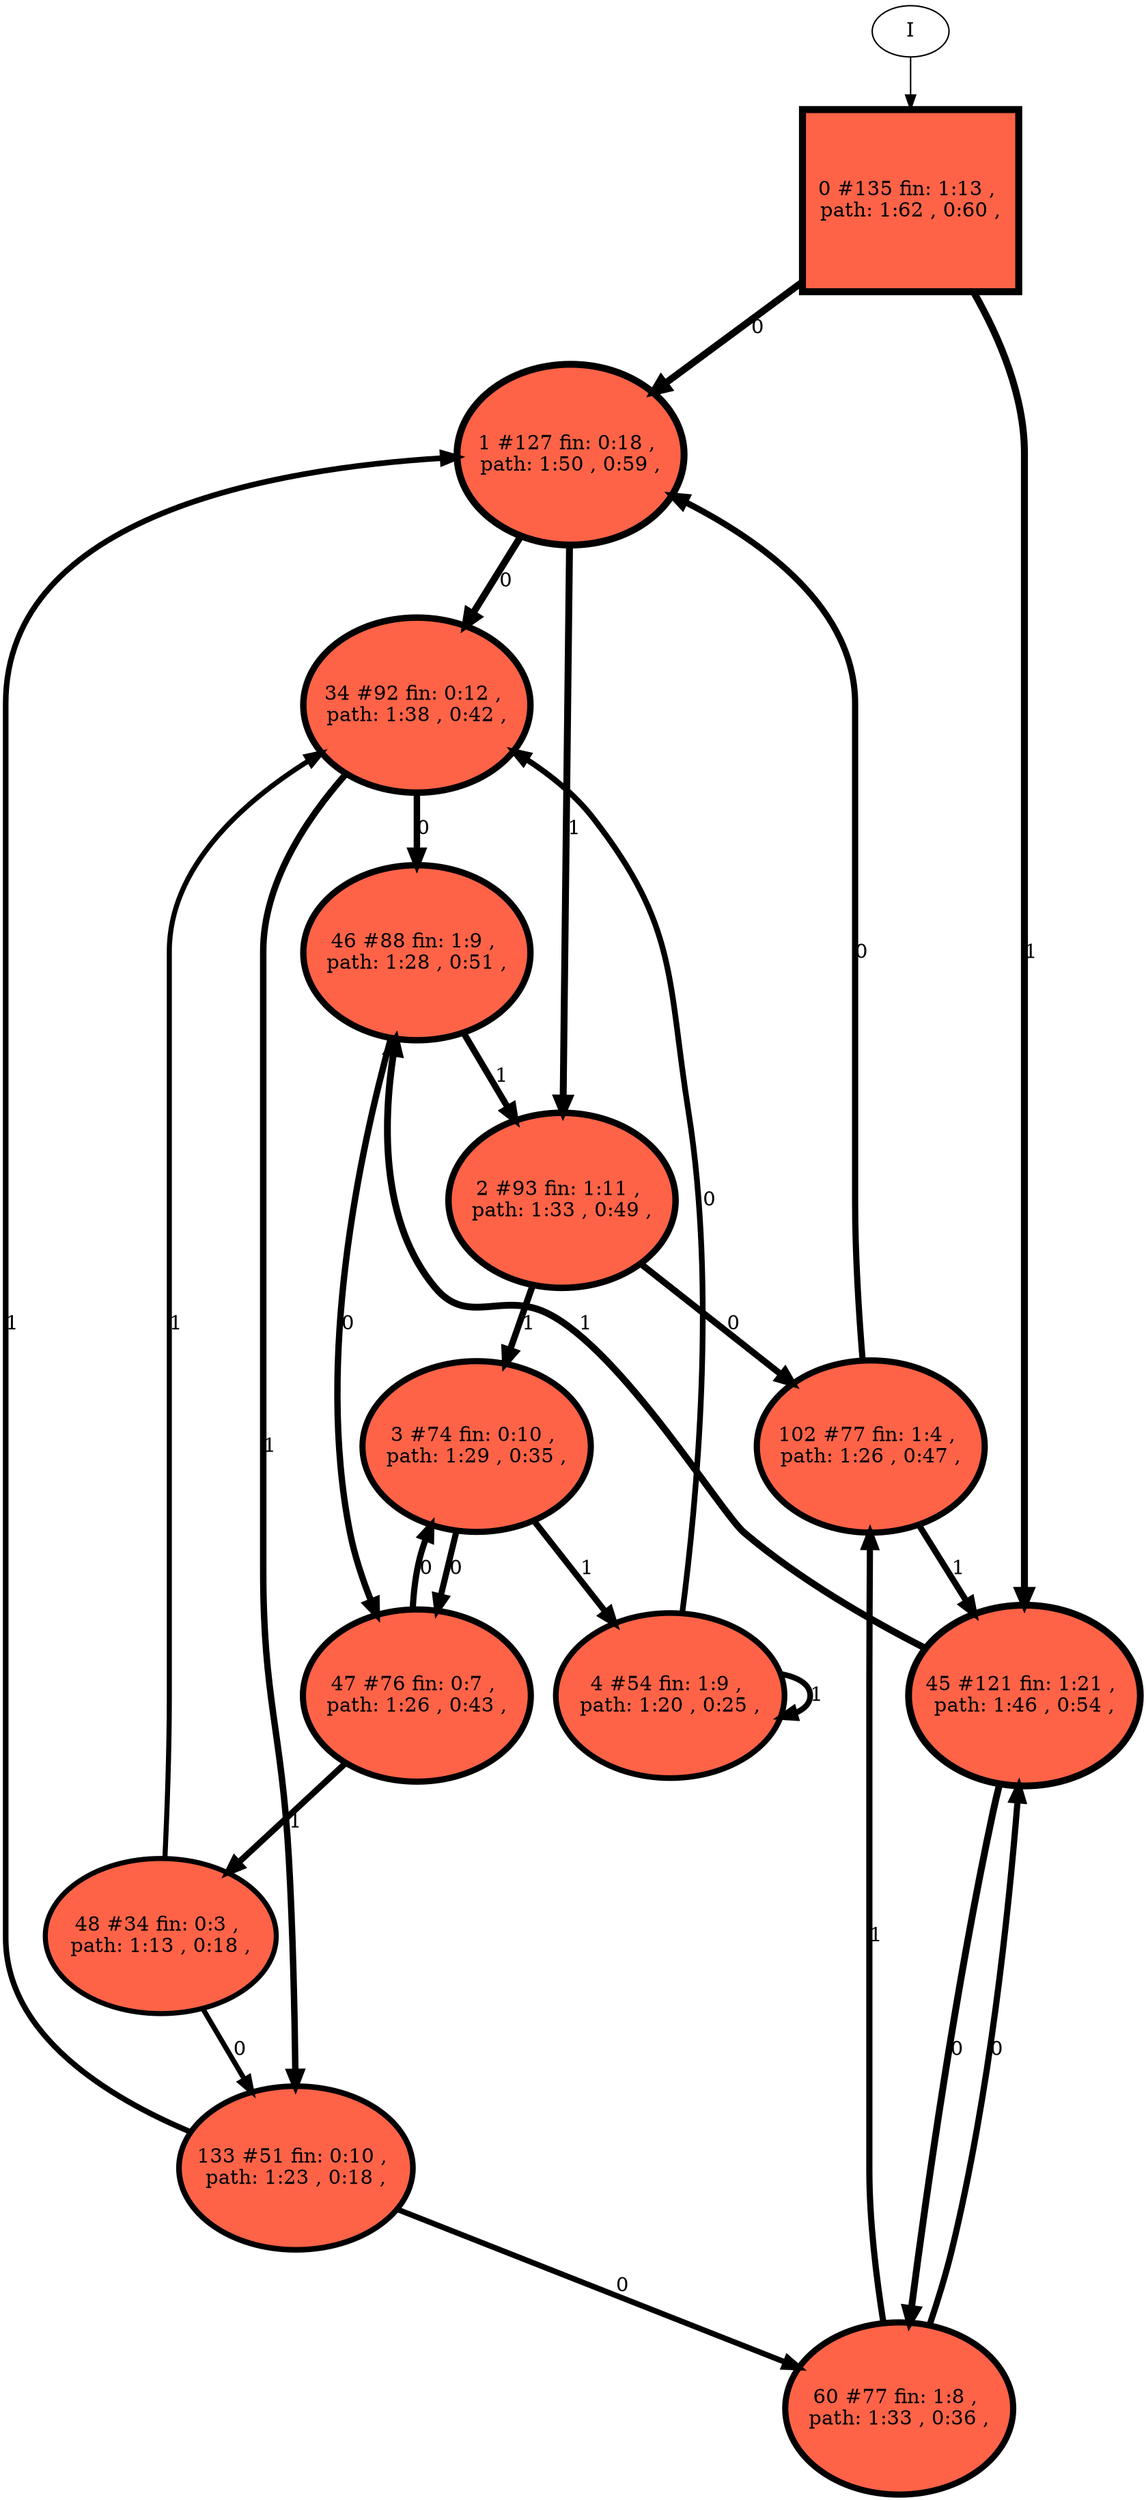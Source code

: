 // produced with flexfringe // 
digraph DFA {
	0 [label="root" shape=box];
		I -> 0;
	0 [ label="0 #135 fin: 1:13 , 
 path: 1:62 , 0:60 , " , style=filled, fillcolor="tomato", width=1.77709, height=1.77709, penwidth=4.91265];
		0 -> 1 [label="0 " , penwidth=4.91265 ];
		0 -> 45 [label="1 " , penwidth=4.91265 ];
	1 [ label="1 #127 fin: 0:18 , 
 path: 1:50 , 0:59 , " , style=filled, fillcolor="tomato", width=1.76679, height=1.76679, penwidth=4.85203];
		1 -> 34 [label="0 " , penwidth=4.85203 ];
		1 -> 2 [label="1 " , penwidth=4.85203 ];
	45 [ label="45 #121 fin: 1:21 , 
 path: 1:46 , 0:54 , " , style=filled, fillcolor="tomato", width=1.75855, height=1.75855, penwidth=4.80402];
		45 -> 60 [label="0 " , penwidth=4.80402 ];
		45 -> 46 [label="1 " , penwidth=4.80402 ];
	34 [ label="34 #92 fin: 0:12 , 
 path: 1:38 , 0:42 , " , style=filled, fillcolor="tomato", width=1.71066, height=1.71066, penwidth=4.5326];
		34 -> 46 [label="0 " , penwidth=4.5326 ];
		34 -> 133 [label="1 " , penwidth=4.5326 ];
	2 [ label="2 #93 fin: 1:11 , 
 path: 1:33 , 0:49 , " , style=filled, fillcolor="tomato", width=1.71259, height=1.71259, penwidth=4.54329];
		2 -> 102 [label="0 " , penwidth=4.54329 ];
		2 -> 3 [label="1 " , penwidth=4.54329 ];
	60 [ label="60 #77 fin: 1:8 , 
 path: 1:33 , 0:36 , " , style=filled, fillcolor="tomato", width=1.67835, height=1.67835, penwidth=4.35671];
		60 -> 45 [label="0 " , penwidth=4.35671 ];
		60 -> 102 [label="1 " , penwidth=4.35671 ];
	46 [ label="46 #88 fin: 1:9 , 
 path: 1:28 , 0:51 , " , style=filled, fillcolor="tomato", width=1.70268, height=1.70268, penwidth=4.48864];
		46 -> 47 [label="0 " , penwidth=4.48864 ];
		46 -> 2 [label="1 " , penwidth=4.48864 ];
	133 [ label="133 #51 fin: 0:10 , 
 path: 1:23 , 0:18 , " , style=filled, fillcolor="tomato", width=1.59964, height=1.59964, penwidth=3.95124];
		133 -> 60 [label="0 " , penwidth=3.95124 ];
		133 -> 1 [label="1 " , penwidth=3.95124 ];
	102 [ label="102 #77 fin: 1:4 , 
 path: 1:26 , 0:47 , " , style=filled, fillcolor="tomato", width=1.67835, height=1.67835, penwidth=4.35671];
		102 -> 1 [label="0 " , penwidth=4.35671 ];
		102 -> 45 [label="1 " , penwidth=4.35671 ];
	3 [ label="3 #74 fin: 0:10 , 
 path: 1:29 , 0:35 , " , style=filled, fillcolor="tomato", width=1.671, height=1.671, penwidth=4.31749];
		3 -> 47 [label="0 " , penwidth=4.31749 ];
		3 -> 4 [label="1 " , penwidth=4.31749 ];
	47 [ label="47 #76 fin: 0:7 , 
 path: 1:26 , 0:43 , " , style=filled, fillcolor="tomato", width=1.67594, height=1.67594, penwidth=4.34381];
		47 -> 3 [label="0 " , penwidth=4.34381 ];
		47 -> 48 [label="1 " , penwidth=4.34381 ];
	4 [ label="4 #54 fin: 1:9 , 
 path: 1:20 , 0:25 , " , style=filled, fillcolor="tomato", width=1.6109, height=1.6109, penwidth=4.00733];
		4 -> 34 [label="0 " , penwidth=4.00733 ];
		4 -> 4 [label="1 " , penwidth=4.00733 ];
	48 [ label="48 #34 fin: 0:3 , 
 path: 1:13 , 0:18 , " , style=filled, fillcolor="tomato", width=1.5163, height=1.5163, penwidth=3.55535];
		48 -> 133 [label="0 " , penwidth=3.55535 ];
		48 -> 34 [label="1 " , penwidth=3.55535 ];
}
